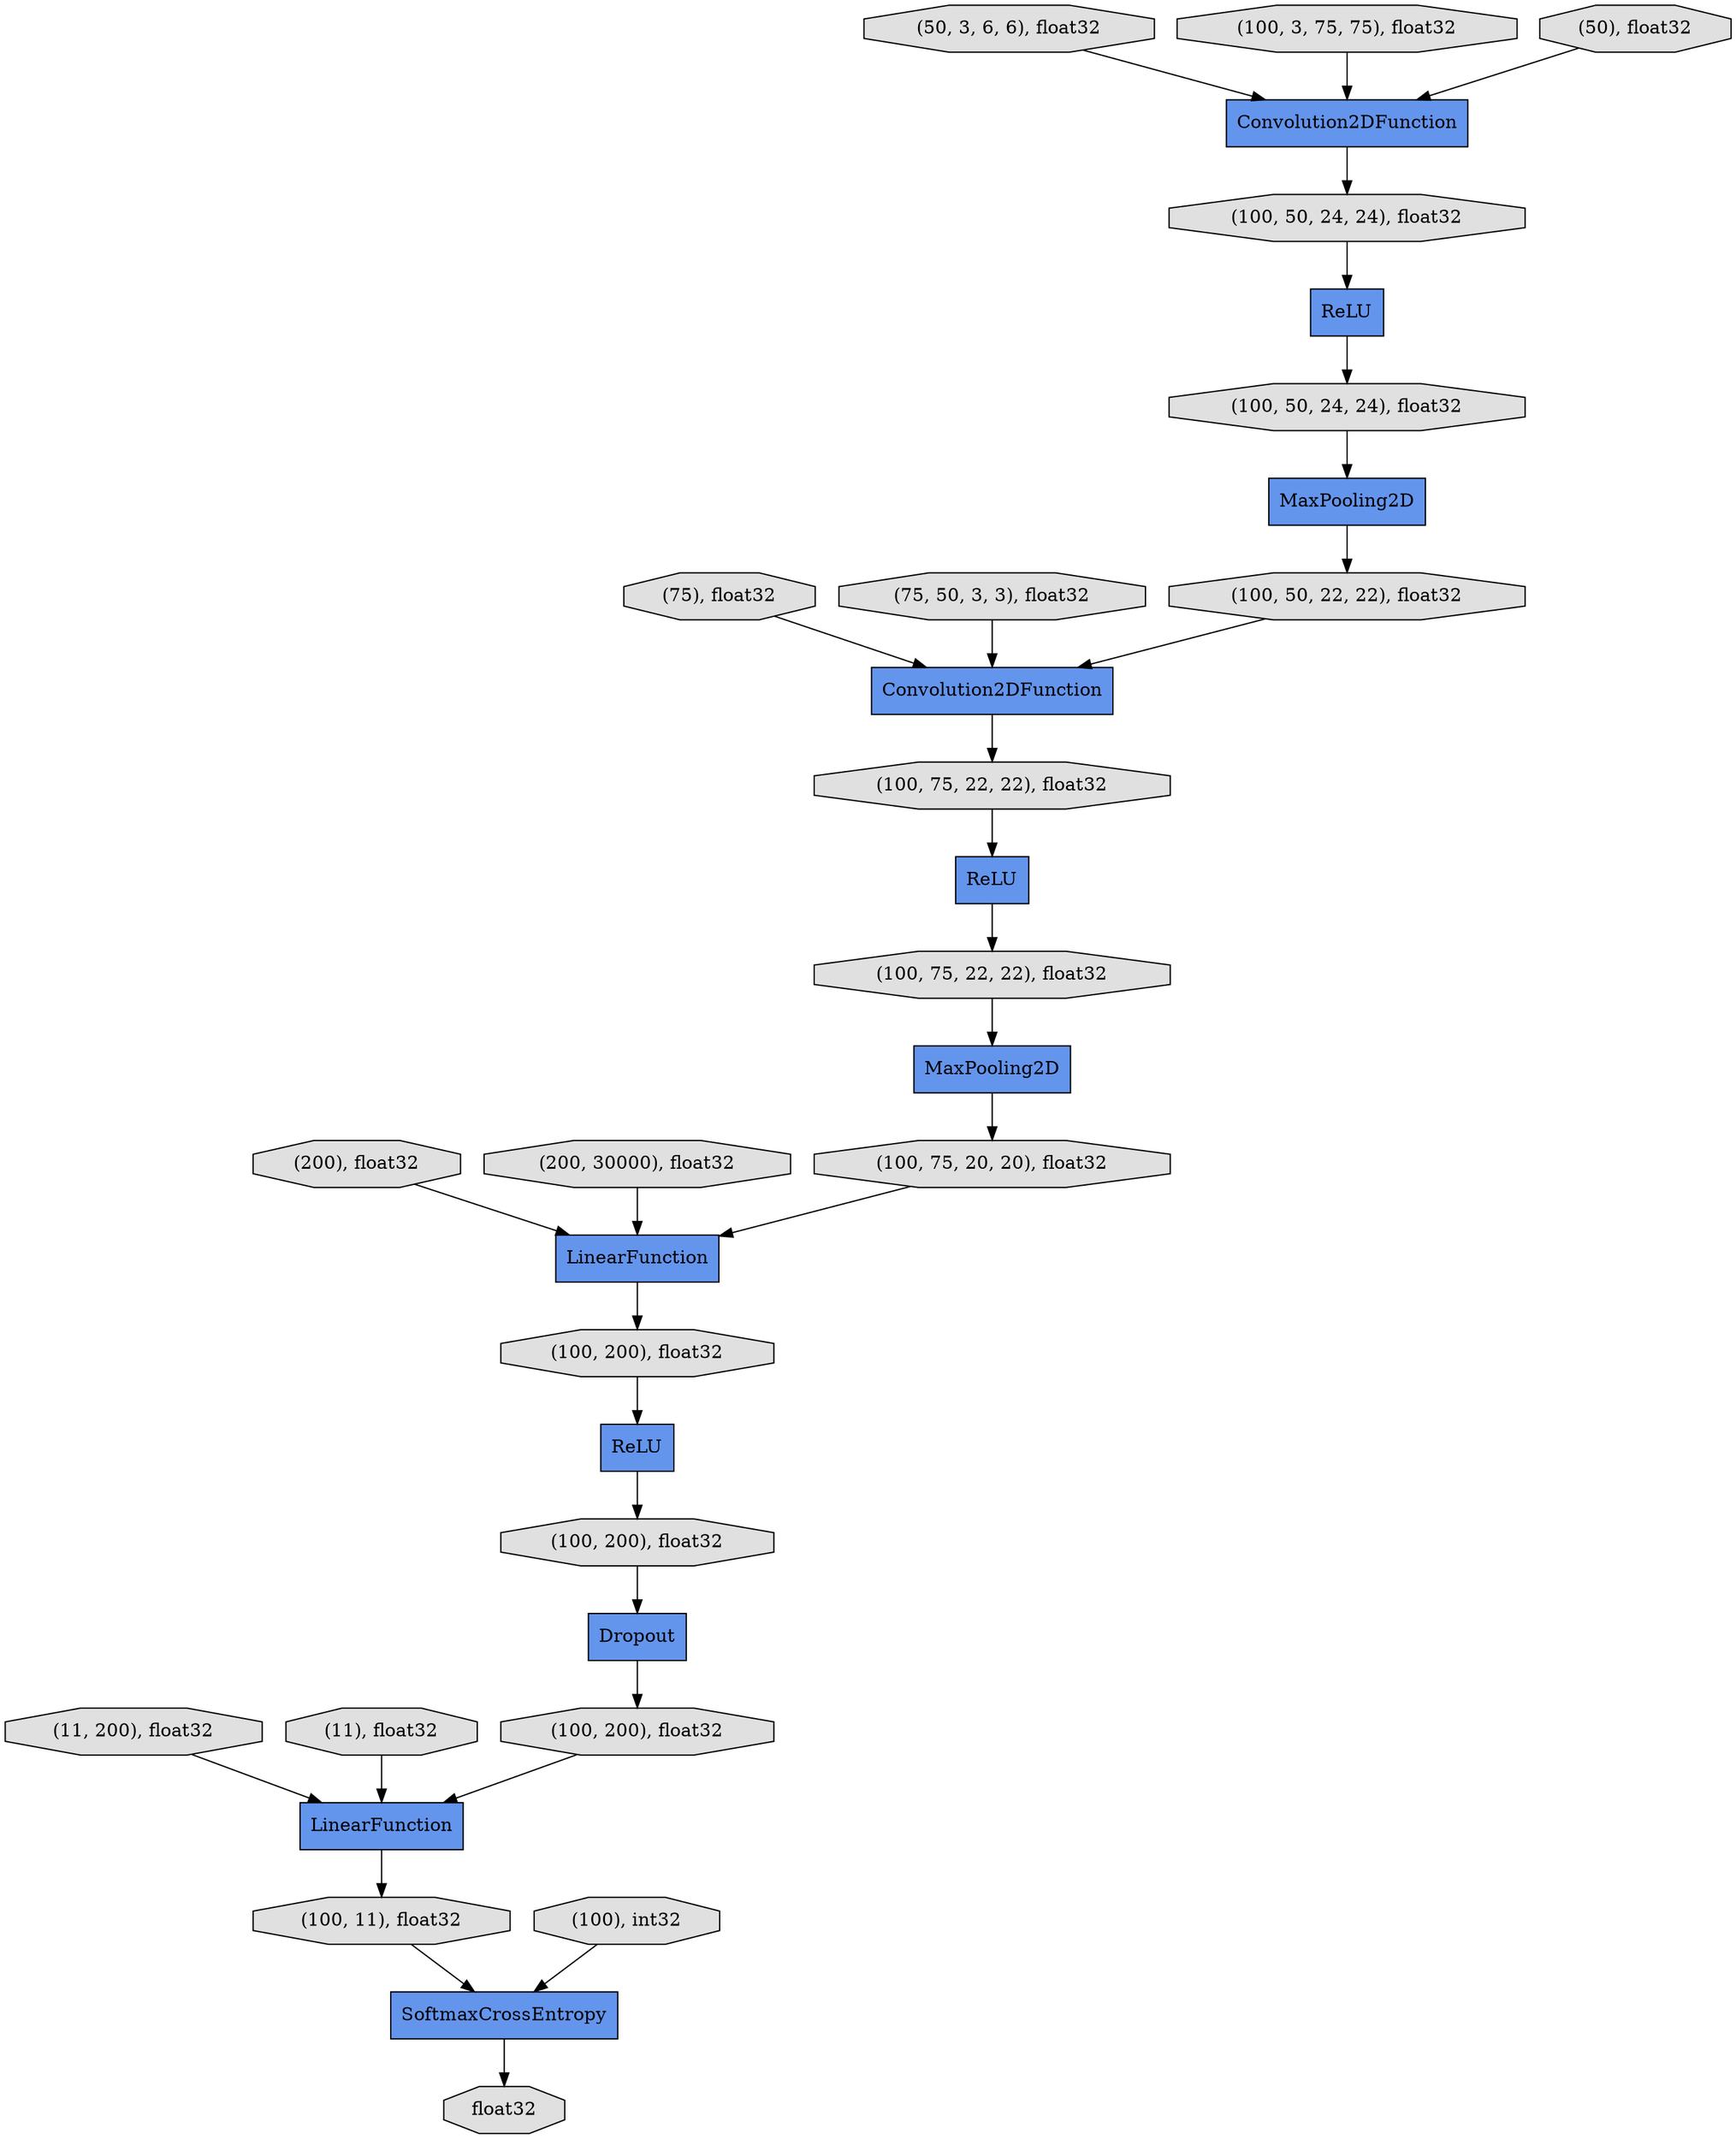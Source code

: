 digraph graphname{rankdir=TB;140020064127072 [label="(11, 200), float32",shape="octagon",fillcolor="#E0E0E0",style="filled"];140020213455000 [label="(75), float32",shape="octagon",fillcolor="#E0E0E0",style="filled"];140020064125112 [label="(100), int32",shape="octagon",fillcolor="#E0E0E0",style="filled"];140020213110992 [label="(200), float32",shape="octagon",fillcolor="#E0E0E0",style="filled"];140020064125168 [label="float32",shape="octagon",fillcolor="#E0E0E0",style="filled"];140020064127240 [label="(100, 11), float32",shape="octagon",fillcolor="#E0E0E0",style="filled"];140020064125280 [label="(50, 3, 6, 6), float32",shape="octagon",fillcolor="#E0E0E0",style="filled"];140020064127352 [label="MaxPooling2D",shape="record",fillcolor="#6495ED",style="filled"];140020213453208 [label="LinearFunction",shape="record",fillcolor="#6495ED",style="filled"];140020064127464 [label="MaxPooling2D",shape="record",fillcolor="#6495ED",style="filled"];140020064127576 [label="(100, 50, 24, 24), float32",shape="octagon",fillcolor="#E0E0E0",style="filled"];140020064125728 [label="ReLU",shape="record",fillcolor="#6495ED",style="filled"];140020064127856 [label="(100, 200), float32",shape="octagon",fillcolor="#E0E0E0",style="filled"];140020064127968 [label="(75, 50, 3, 3), float32",shape="octagon",fillcolor="#E0E0E0",style="filled"];140020064126008 [label="(100, 200), float32",shape="octagon",fillcolor="#E0E0E0",style="filled"];140020064126120 [label="(200, 30000), float32",shape="octagon",fillcolor="#E0E0E0",style="filled"];140020213453992 [label="Convolution2DFunction",shape="record",fillcolor="#6495ED",style="filled"];140020064126176 [label="ReLU",shape="record",fillcolor="#6495ED",style="filled"];140020890662112 [label="Convolution2DFunction",shape="record",fillcolor="#6495ED",style="filled"];140020213110152 [label="(11), float32",shape="octagon",fillcolor="#E0E0E0",style="filled"];140020064126400 [label="(100, 50, 24, 24), float32",shape="octagon",fillcolor="#E0E0E0",style="filled"];140020064128472 [label="(100, 3, 75, 75), float32",shape="octagon",fillcolor="#E0E0E0",style="filled"];140020064128528 [label="(100, 75, 22, 22), float32",shape="octagon",fillcolor="#E0E0E0",style="filled"];140020064128584 [label="Dropout",shape="record",fillcolor="#6495ED",style="filled"];140020064126568 [label="(100, 50, 22, 22), float32",shape="octagon",fillcolor="#E0E0E0",style="filled"];140020064128640 [label="SoftmaxCrossEntropy",shape="record",fillcolor="#6495ED",style="filled"];140020064126624 [label="(100, 75, 22, 22), float32",shape="octagon",fillcolor="#E0E0E0",style="filled"];140020213112560 [label="LinearFunction",shape="record",fillcolor="#6495ED",style="filled"];140020064126792 [label="ReLU",shape="record",fillcolor="#6495ED",style="filled"];140020890650496 [label="(50), float32",shape="octagon",fillcolor="#E0E0E0",style="filled"];140020064126904 [label="(100, 75, 20, 20), float32",shape="octagon",fillcolor="#E0E0E0",style="filled"];140020064126960 [label="(100, 200), float32",shape="octagon",fillcolor="#E0E0E0",style="filled"];140020064126624 -> 140020064127464;140020064127240 -> 140020064128640;140020064126904 -> 140020213453208;140020064126960 -> 140020213112560;140020213455000 -> 140020213453992;140020064126792 -> 140020064126400;140020064127352 -> 140020064126568;140020213453208 -> 140020064126008;140020064126008 -> 140020064126176;140020064128640 -> 140020064125168;140020213110992 -> 140020213453208;140020213110152 -> 140020213112560;140020064126120 -> 140020213453208;140020064127968 -> 140020213453992;140020064127856 -> 140020064128584;140020064127464 -> 140020064126904;140020890662112 -> 140020064127576;140020064125112 -> 140020064128640;140020064126568 -> 140020213453992;140020890650496 -> 140020890662112;140020064128584 -> 140020064126960;140020064126176 -> 140020064127856;140020064127072 -> 140020213112560;140020213112560 -> 140020064127240;140020064125728 -> 140020064126624;140020064126400 -> 140020064127352;140020064125280 -> 140020890662112;140020064128528 -> 140020064125728;140020064127576 -> 140020064126792;140020213453992 -> 140020064128528;140020064128472 -> 140020890662112;}